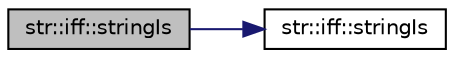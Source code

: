 digraph "str::iff::stringIs"
{
 // INTERACTIVE_SVG=YES
 // LATEX_PDF_SIZE
  edge [fontname="Helvetica",fontsize="10",labelfontname="Helvetica",labelfontsize="10"];
  node [fontname="Helvetica",fontsize="10",shape=record];
  rankdir="LR";
  Node1 [label="str::iff::stringIs",height=0.2,width=0.4,color="black", fillcolor="grey75", style="filled", fontcolor="black",tooltip="Returns true if string checkedString matches fully any of strings nextString or restStrings."];
  Node1 -> Node2 [color="midnightblue",fontsize="10",style="solid",fontname="Helvetica"];
  Node2 [label="str::iff::stringIs",height=0.2,width=0.4,color="black", fillcolor="white", style="filled",URL="$namespacestr_1_1iff.html#aafd89106cce7b20f223e09b1aefed2ff",tooltip="Returns false. End of recursion for template."];
}
